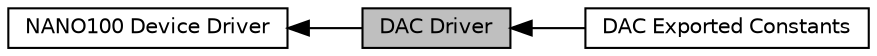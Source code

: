 digraph "DAC Driver"
{
  edge [fontname="Helvetica",fontsize="10",labelfontname="Helvetica",labelfontsize="10"];
  node [fontname="Helvetica",fontsize="10",shape=box];
  rankdir=LR;
  Node1 [label="DAC Driver",height=0.2,width=0.4,color="black", fillcolor="grey75", style="filled", fontcolor="black",tooltip=" "];
  Node3 [label="DAC Exported Constants",height=0.2,width=0.4,color="black", fillcolor="white", style="filled",URL="$da/d38/group___n_a_n_o100___d_a_c___e_x_p_o_r_t_e_d___c_o_n_s_t_a_n_t_s.html",tooltip=" "];
  Node2 [label="NANO100 Device Driver",height=0.2,width=0.4,color="black", fillcolor="white", style="filled",URL="$d5/d3c/group___n_a_n_o100___device___driver.html",tooltip=" "];
  Node2->Node1 [shape=plaintext, dir="back", style="solid"];
  Node1->Node3 [shape=plaintext, dir="back", style="solid"];
}
